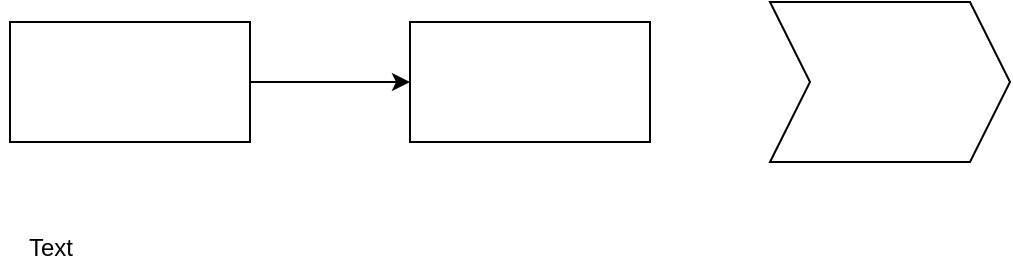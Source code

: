 <mxfile version="27.2.0">
  <diagram name="第 1 页" id="oU3m3Yl6Pv82fLqrvm7T">
    <mxGraphModel dx="1234" dy="760" grid="1" gridSize="10" guides="1" tooltips="1" connect="1" arrows="1" fold="1" page="1" pageScale="1" pageWidth="827" pageHeight="1169" math="0" shadow="0">
      <root>
        <mxCell id="0" />
        <mxCell id="1" parent="0" />
        <mxCell id="yNUn69hMunYBQeqswuP1-3" value="" style="edgeStyle=orthogonalEdgeStyle;rounded=0;orthogonalLoop=1;jettySize=auto;html=1;" parent="1" source="yNUn69hMunYBQeqswuP1-1" target="yNUn69hMunYBQeqswuP1-2" edge="1">
          <mxGeometry relative="1" as="geometry" />
        </mxCell>
        <mxCell id="yNUn69hMunYBQeqswuP1-1" value="" style="rounded=0;whiteSpace=wrap;html=1;" parent="1" vertex="1">
          <mxGeometry x="130" y="220" width="120" height="60" as="geometry" />
        </mxCell>
        <mxCell id="yNUn69hMunYBQeqswuP1-2" value="" style="rounded=0;whiteSpace=wrap;html=1;" parent="1" vertex="1">
          <mxGeometry x="330" y="220" width="120" height="60" as="geometry" />
        </mxCell>
        <mxCell id="yNUn69hMunYBQeqswuP1-4" value="" style="shape=step;perimeter=stepPerimeter;whiteSpace=wrap;html=1;fixedSize=1;" parent="1" vertex="1">
          <mxGeometry x="510" y="210" width="120" height="80" as="geometry" />
        </mxCell>
        <mxCell id="XFCsPPyfCBdF1VwTUxbA-1" value="Text" style="text;html=1;align=center;verticalAlign=middle;resizable=0;points=[];autosize=1;strokeColor=none;fillColor=none;" vertex="1" parent="1">
          <mxGeometry x="125" y="318" width="50" height="30" as="geometry" />
        </mxCell>
      </root>
    </mxGraphModel>
  </diagram>
</mxfile>
